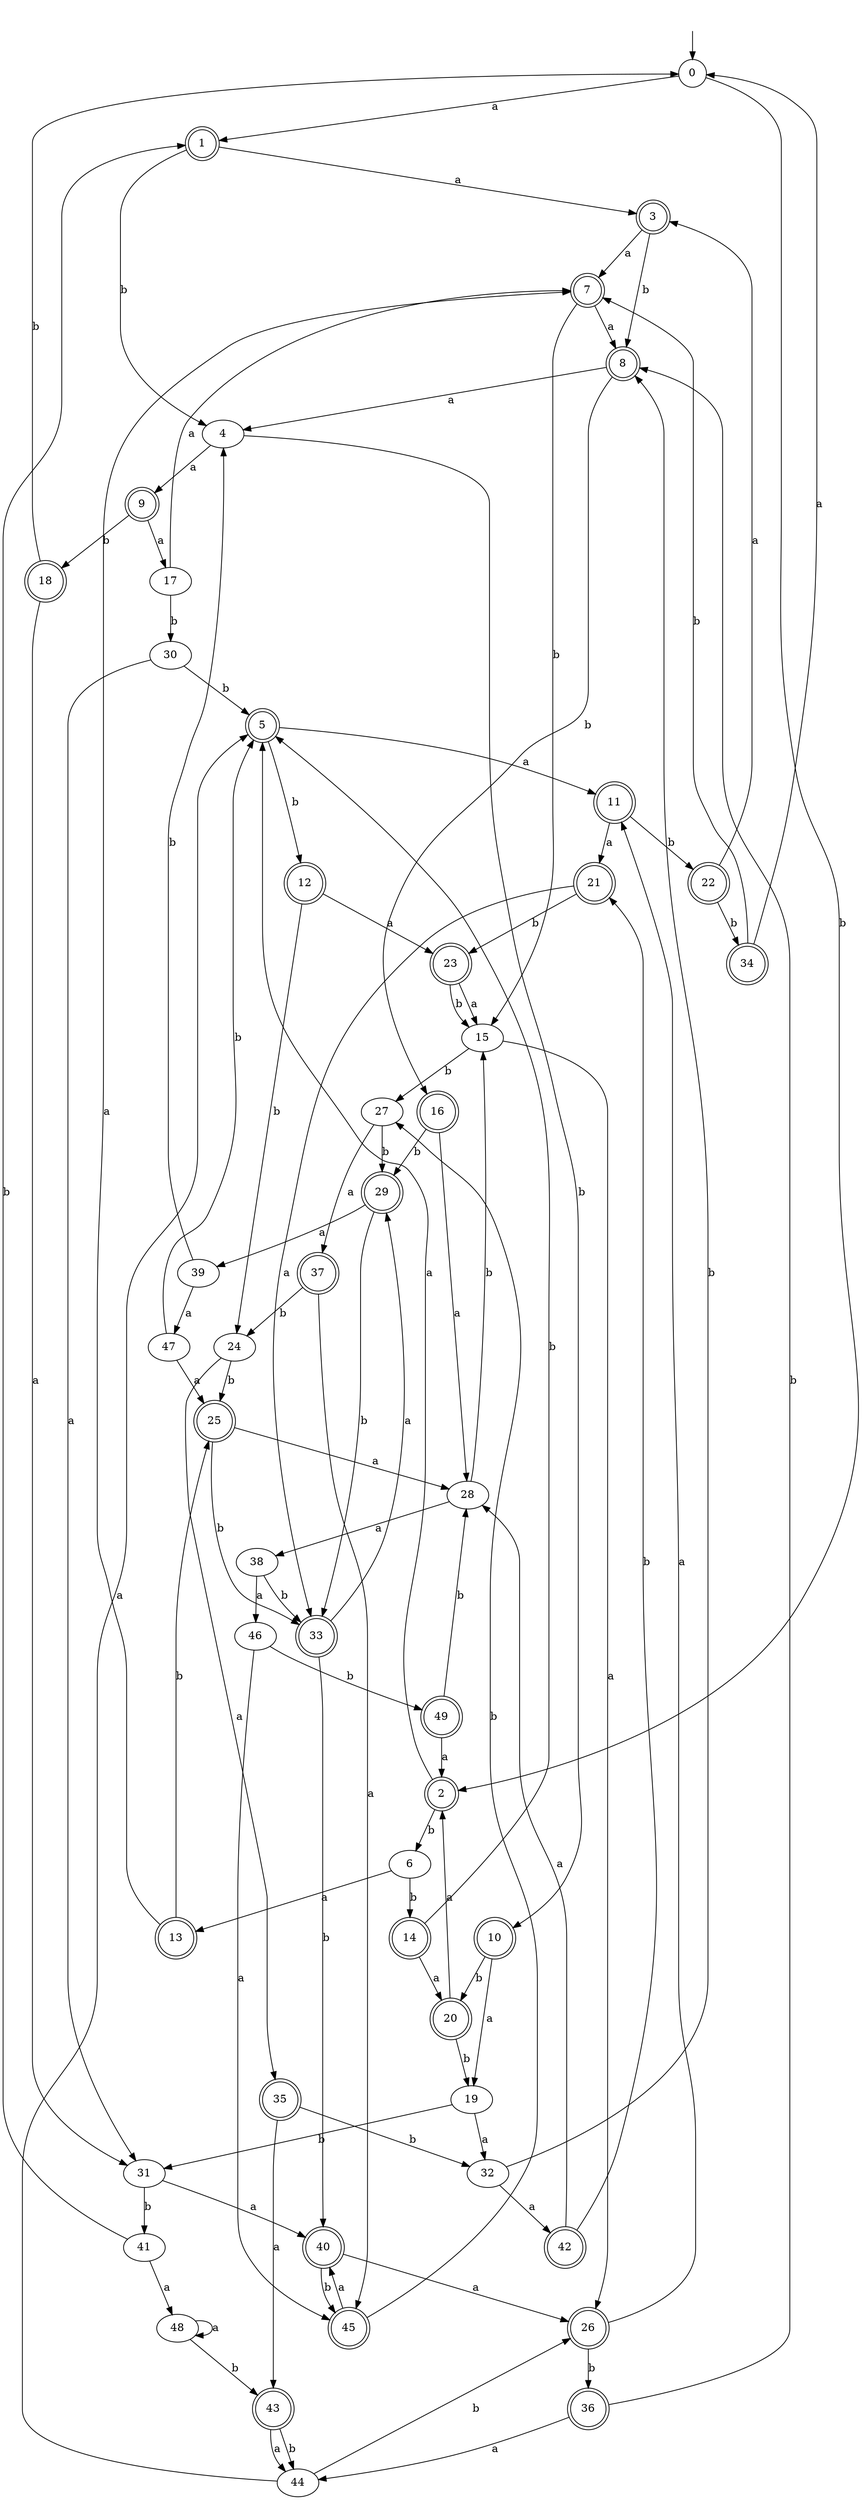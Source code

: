 digraph RandomDFA {
  __start0 [label="", shape=none];
  __start0 -> 0 [label=""];
  0 [shape=circle]
  0 -> 1 [label="a"]
  0 -> 2 [label="b"]
  1 [shape=doublecircle]
  1 -> 3 [label="a"]
  1 -> 4 [label="b"]
  2 [shape=doublecircle]
  2 -> 5 [label="a"]
  2 -> 6 [label="b"]
  3 [shape=doublecircle]
  3 -> 7 [label="a"]
  3 -> 8 [label="b"]
  4
  4 -> 9 [label="a"]
  4 -> 10 [label="b"]
  5 [shape=doublecircle]
  5 -> 11 [label="a"]
  5 -> 12 [label="b"]
  6
  6 -> 13 [label="a"]
  6 -> 14 [label="b"]
  7 [shape=doublecircle]
  7 -> 8 [label="a"]
  7 -> 15 [label="b"]
  8 [shape=doublecircle]
  8 -> 4 [label="a"]
  8 -> 16 [label="b"]
  9 [shape=doublecircle]
  9 -> 17 [label="a"]
  9 -> 18 [label="b"]
  10 [shape=doublecircle]
  10 -> 19 [label="a"]
  10 -> 20 [label="b"]
  11 [shape=doublecircle]
  11 -> 21 [label="a"]
  11 -> 22 [label="b"]
  12 [shape=doublecircle]
  12 -> 23 [label="a"]
  12 -> 24 [label="b"]
  13 [shape=doublecircle]
  13 -> 7 [label="a"]
  13 -> 25 [label="b"]
  14 [shape=doublecircle]
  14 -> 20 [label="a"]
  14 -> 5 [label="b"]
  15
  15 -> 26 [label="a"]
  15 -> 27 [label="b"]
  16 [shape=doublecircle]
  16 -> 28 [label="a"]
  16 -> 29 [label="b"]
  17
  17 -> 7 [label="a"]
  17 -> 30 [label="b"]
  18 [shape=doublecircle]
  18 -> 31 [label="a"]
  18 -> 0 [label="b"]
  19
  19 -> 32 [label="a"]
  19 -> 31 [label="b"]
  20 [shape=doublecircle]
  20 -> 2 [label="a"]
  20 -> 19 [label="b"]
  21 [shape=doublecircle]
  21 -> 33 [label="a"]
  21 -> 23 [label="b"]
  22 [shape=doublecircle]
  22 -> 3 [label="a"]
  22 -> 34 [label="b"]
  23 [shape=doublecircle]
  23 -> 15 [label="a"]
  23 -> 15 [label="b"]
  24
  24 -> 35 [label="a"]
  24 -> 25 [label="b"]
  25 [shape=doublecircle]
  25 -> 28 [label="a"]
  25 -> 33 [label="b"]
  26 [shape=doublecircle]
  26 -> 11 [label="a"]
  26 -> 36 [label="b"]
  27
  27 -> 37 [label="a"]
  27 -> 29 [label="b"]
  28
  28 -> 38 [label="a"]
  28 -> 15 [label="b"]
  29 [shape=doublecircle]
  29 -> 39 [label="a"]
  29 -> 33 [label="b"]
  30
  30 -> 31 [label="a"]
  30 -> 5 [label="b"]
  31
  31 -> 40 [label="a"]
  31 -> 41 [label="b"]
  32
  32 -> 42 [label="a"]
  32 -> 8 [label="b"]
  33 [shape=doublecircle]
  33 -> 29 [label="a"]
  33 -> 40 [label="b"]
  34 [shape=doublecircle]
  34 -> 0 [label="a"]
  34 -> 7 [label="b"]
  35 [shape=doublecircle]
  35 -> 43 [label="a"]
  35 -> 32 [label="b"]
  36 [shape=doublecircle]
  36 -> 44 [label="a"]
  36 -> 8 [label="b"]
  37 [shape=doublecircle]
  37 -> 45 [label="a"]
  37 -> 24 [label="b"]
  38
  38 -> 46 [label="a"]
  38 -> 33 [label="b"]
  39
  39 -> 47 [label="a"]
  39 -> 4 [label="b"]
  40 [shape=doublecircle]
  40 -> 26 [label="a"]
  40 -> 45 [label="b"]
  41
  41 -> 48 [label="a"]
  41 -> 1 [label="b"]
  42 [shape=doublecircle]
  42 -> 28 [label="a"]
  42 -> 21 [label="b"]
  43 [shape=doublecircle]
  43 -> 44 [label="a"]
  43 -> 44 [label="b"]
  44
  44 -> 5 [label="a"]
  44 -> 26 [label="b"]
  45 [shape=doublecircle]
  45 -> 40 [label="a"]
  45 -> 27 [label="b"]
  46
  46 -> 45 [label="a"]
  46 -> 49 [label="b"]
  47
  47 -> 25 [label="a"]
  47 -> 5 [label="b"]
  48
  48 -> 48 [label="a"]
  48 -> 43 [label="b"]
  49 [shape=doublecircle]
  49 -> 2 [label="a"]
  49 -> 28 [label="b"]
}
